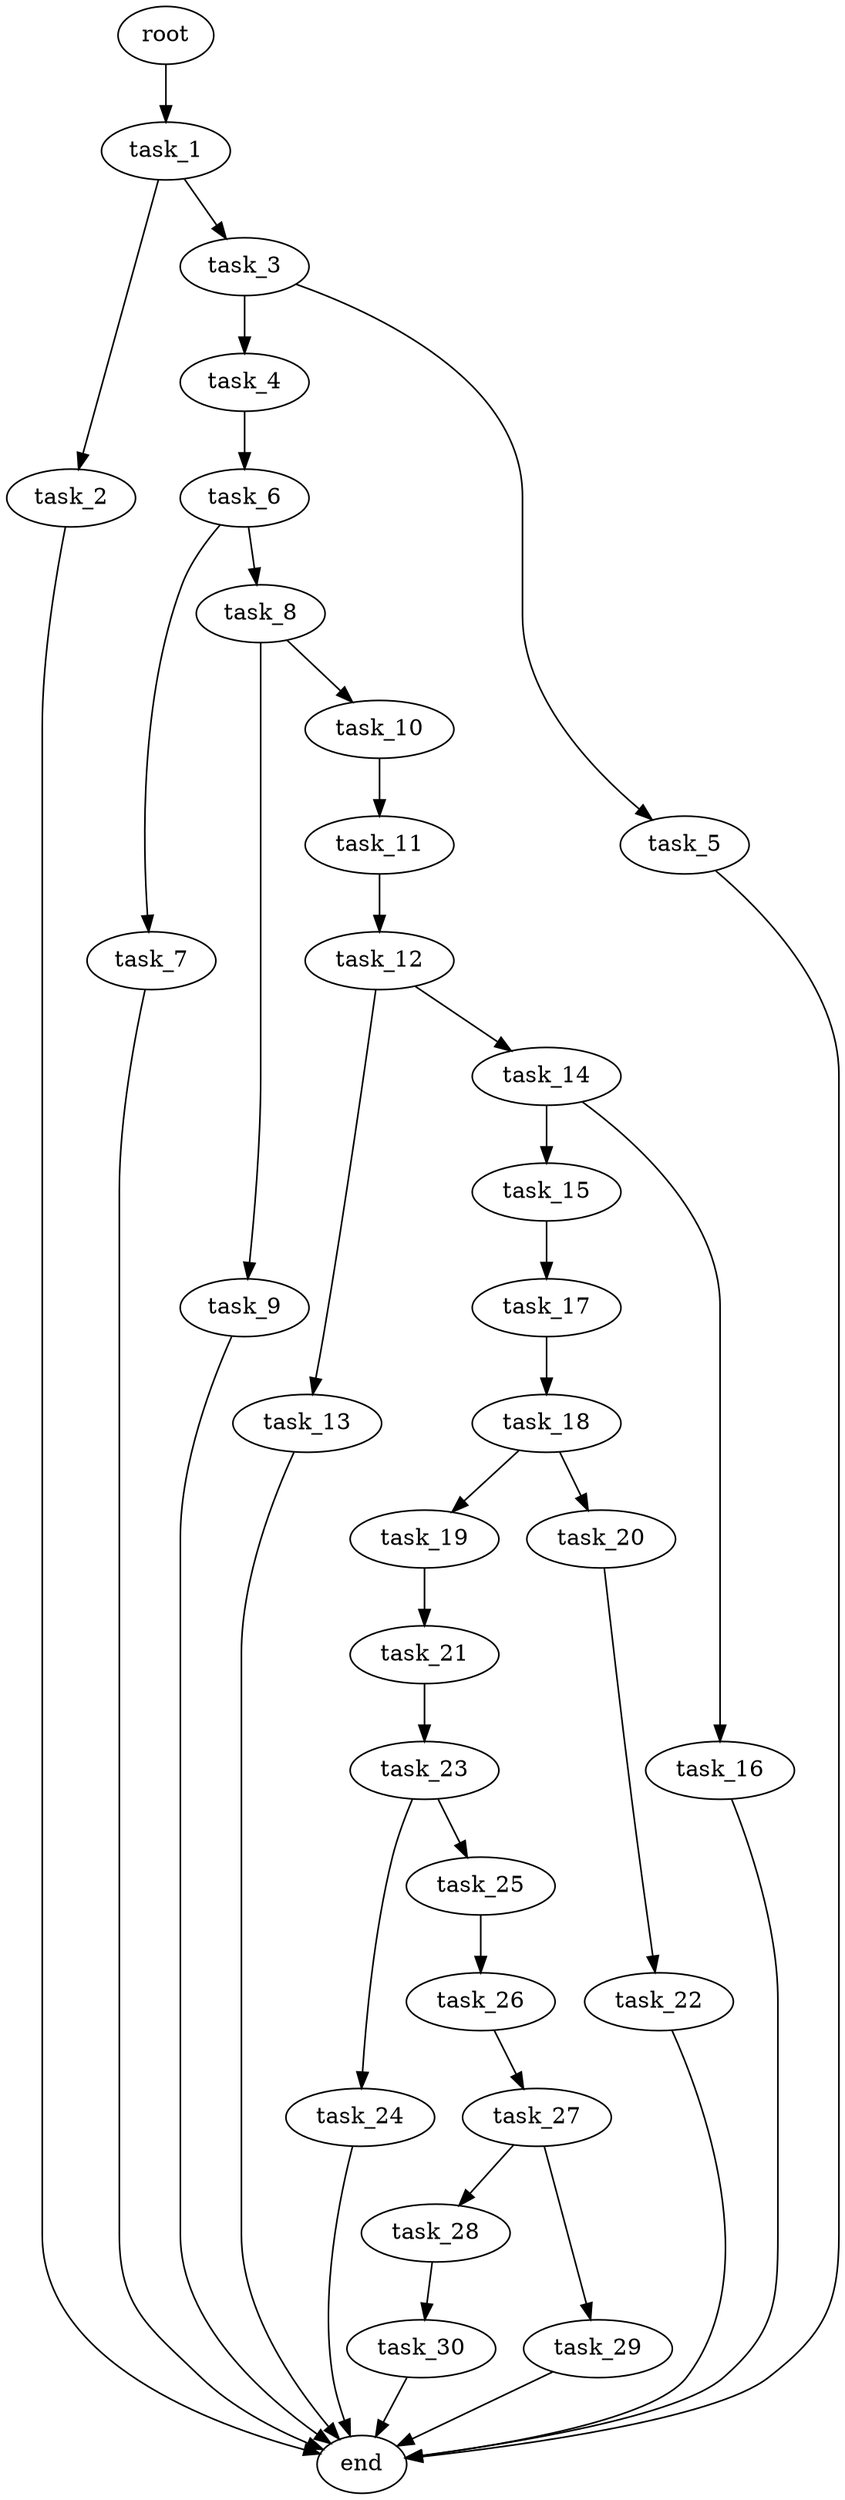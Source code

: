 digraph G {
  root [size="0.000000e+00"];
  task_1 [size="7.005907e+09"];
  task_2 [size="9.475640e+09"];
  task_3 [size="5.636501e+09"];
  task_4 [size="5.631526e+09"];
  task_5 [size="1.883148e+09"];
  task_6 [size="9.880074e+09"];
  task_7 [size="8.816382e+09"];
  task_8 [size="4.922775e+09"];
  task_9 [size="3.091222e+09"];
  task_10 [size="4.904874e+09"];
  task_11 [size="9.034835e+08"];
  task_12 [size="2.327001e+09"];
  task_13 [size="2.188871e+09"];
  task_14 [size="5.264959e+09"];
  task_15 [size="7.834280e+06"];
  task_16 [size="9.179044e+09"];
  task_17 [size="2.015442e+09"];
  task_18 [size="1.305765e+09"];
  task_19 [size="7.169659e+09"];
  task_20 [size="9.187889e+09"];
  task_21 [size="8.442997e+09"];
  task_22 [size="3.236565e+09"];
  task_23 [size="2.201070e+08"];
  task_24 [size="5.866505e+09"];
  task_25 [size="9.172324e+09"];
  task_26 [size="7.743891e+09"];
  task_27 [size="8.464962e+09"];
  task_28 [size="8.606834e+09"];
  task_29 [size="9.605627e+09"];
  task_30 [size="3.736534e+09"];
  end [size="0.000000e+00"];

  root -> task_1 [size="1.000000e-12"];
  task_1 -> task_2 [size="9.475640e+08"];
  task_1 -> task_3 [size="5.636501e+08"];
  task_2 -> end [size="1.000000e-12"];
  task_3 -> task_4 [size="5.631526e+08"];
  task_3 -> task_5 [size="1.883148e+08"];
  task_4 -> task_6 [size="9.880074e+08"];
  task_5 -> end [size="1.000000e-12"];
  task_6 -> task_7 [size="8.816382e+08"];
  task_6 -> task_8 [size="4.922775e+08"];
  task_7 -> end [size="1.000000e-12"];
  task_8 -> task_9 [size="3.091222e+08"];
  task_8 -> task_10 [size="4.904874e+08"];
  task_9 -> end [size="1.000000e-12"];
  task_10 -> task_11 [size="9.034835e+07"];
  task_11 -> task_12 [size="2.327001e+08"];
  task_12 -> task_13 [size="2.188871e+08"];
  task_12 -> task_14 [size="5.264959e+08"];
  task_13 -> end [size="1.000000e-12"];
  task_14 -> task_15 [size="7.834280e+05"];
  task_14 -> task_16 [size="9.179044e+08"];
  task_15 -> task_17 [size="2.015442e+08"];
  task_16 -> end [size="1.000000e-12"];
  task_17 -> task_18 [size="1.305765e+08"];
  task_18 -> task_19 [size="7.169659e+08"];
  task_18 -> task_20 [size="9.187889e+08"];
  task_19 -> task_21 [size="8.442997e+08"];
  task_20 -> task_22 [size="3.236565e+08"];
  task_21 -> task_23 [size="2.201070e+07"];
  task_22 -> end [size="1.000000e-12"];
  task_23 -> task_24 [size="5.866505e+08"];
  task_23 -> task_25 [size="9.172324e+08"];
  task_24 -> end [size="1.000000e-12"];
  task_25 -> task_26 [size="7.743891e+08"];
  task_26 -> task_27 [size="8.464962e+08"];
  task_27 -> task_28 [size="8.606834e+08"];
  task_27 -> task_29 [size="9.605627e+08"];
  task_28 -> task_30 [size="3.736534e+08"];
  task_29 -> end [size="1.000000e-12"];
  task_30 -> end [size="1.000000e-12"];
}
